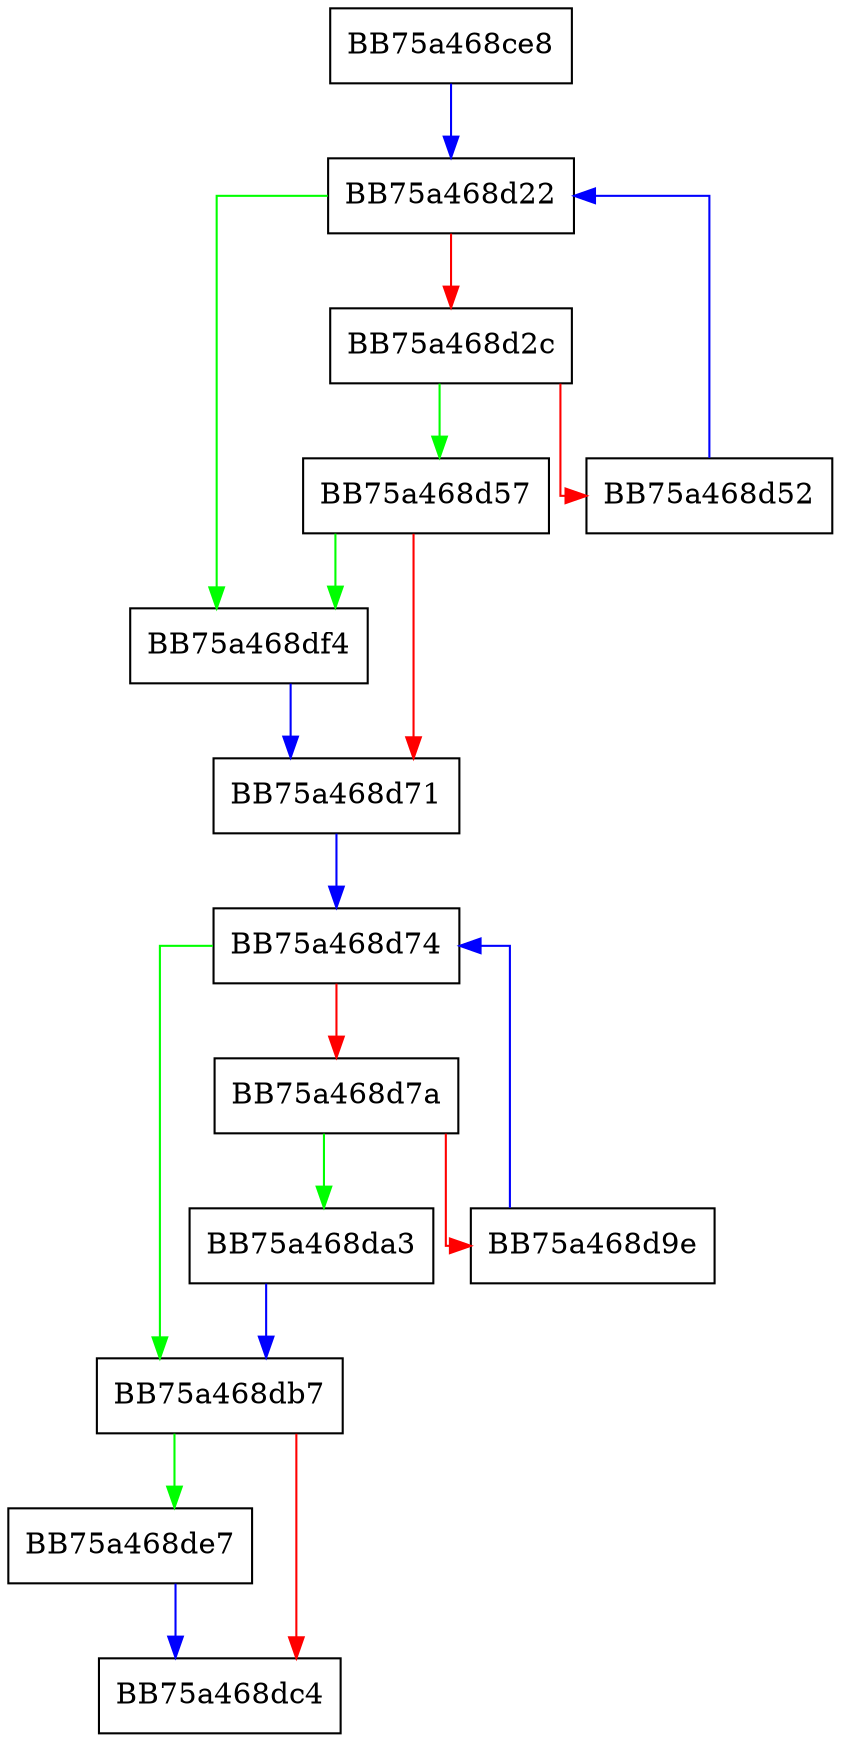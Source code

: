 digraph GetTokenizedRegkey {
  node [shape="box"];
  graph [splines=ortho];
  BB75a468ce8 -> BB75a468d22 [color="blue"];
  BB75a468d22 -> BB75a468df4 [color="green"];
  BB75a468d22 -> BB75a468d2c [color="red"];
  BB75a468d2c -> BB75a468d57 [color="green"];
  BB75a468d2c -> BB75a468d52 [color="red"];
  BB75a468d52 -> BB75a468d22 [color="blue"];
  BB75a468d57 -> BB75a468df4 [color="green"];
  BB75a468d57 -> BB75a468d71 [color="red"];
  BB75a468d71 -> BB75a468d74 [color="blue"];
  BB75a468d74 -> BB75a468db7 [color="green"];
  BB75a468d74 -> BB75a468d7a [color="red"];
  BB75a468d7a -> BB75a468da3 [color="green"];
  BB75a468d7a -> BB75a468d9e [color="red"];
  BB75a468d9e -> BB75a468d74 [color="blue"];
  BB75a468da3 -> BB75a468db7 [color="blue"];
  BB75a468db7 -> BB75a468de7 [color="green"];
  BB75a468db7 -> BB75a468dc4 [color="red"];
  BB75a468de7 -> BB75a468dc4 [color="blue"];
  BB75a468df4 -> BB75a468d71 [color="blue"];
}